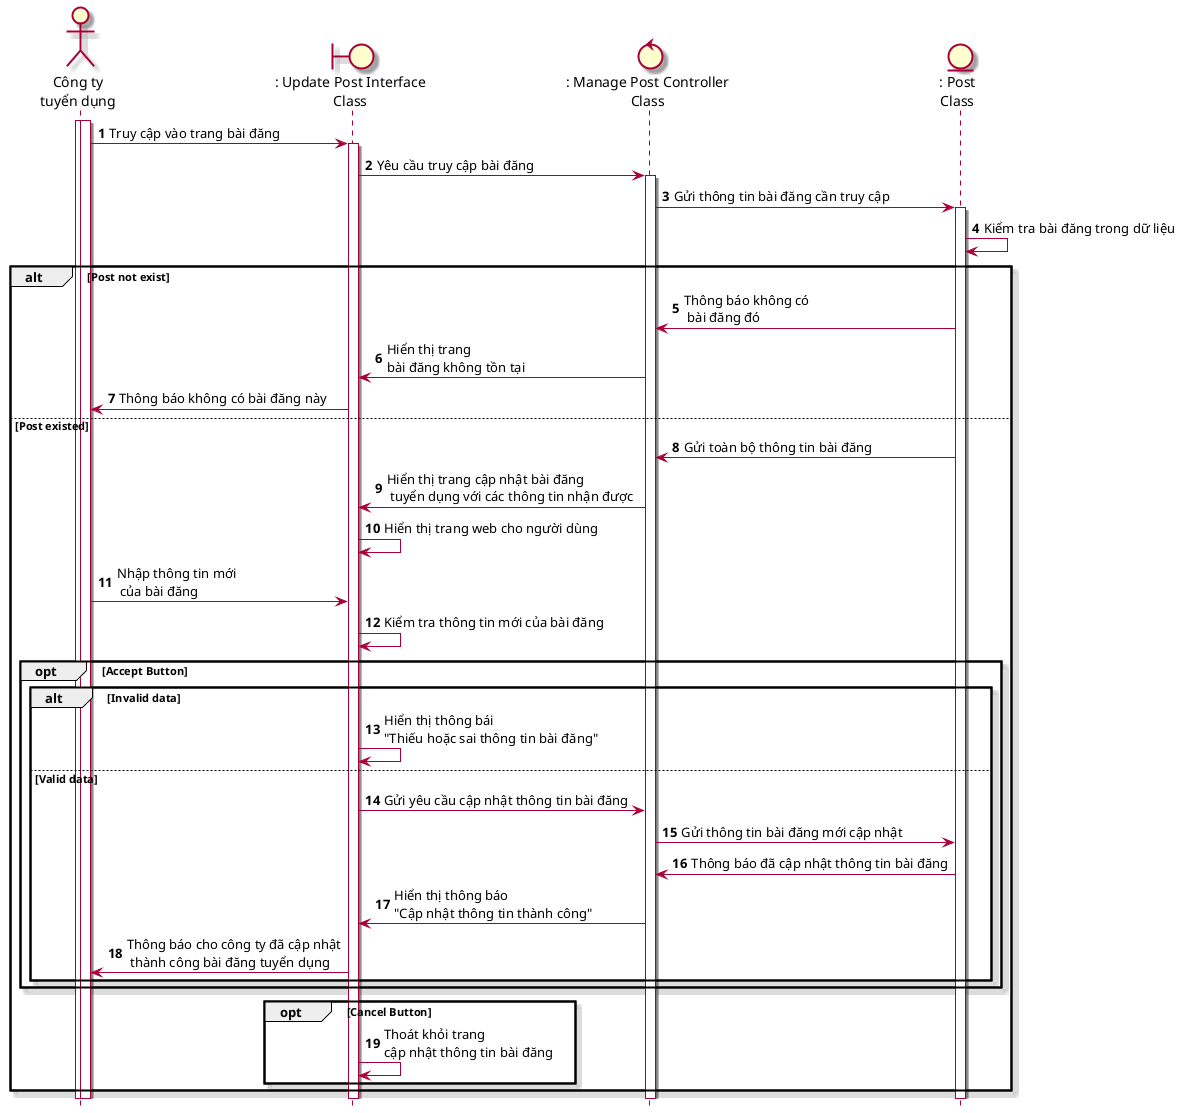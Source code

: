 @startuml SeqCapNhatBaiDang
skin rose
hide footbox

actor congTy as "Công ty\ntuyển dụng"
boundary updatePostInterface as ": Update Post Interface\nClass"
control managePostController as ": Manage Post Controller\nClass"
entity Post as ": Post\nClass"
congTy++
control managePostController as ": Manage Post Controller\nClass"
entity Post as ": Post\nClass"
autonumber 
congTy++
congTy -> updatePostInterface++: Truy cập vào trang bài đăng
updatePostInterface-> managePostController++: Yêu cầu truy cập bài đăng
managePostController -> Post++:Gửi thông tin bài đăng cần truy cập
Post -> Post: Kiểm tra bài đăng trong dữ liệu
alt Post not exist
    Post-> managePostController: Thông báo không có\n bài đăng đó
    managePostController -> updatePostInterface: Hiển thị trang \nbài đăng không tồn tại 
    updatePostInterface -> congTy: Thông báo không có bài đăng này
else Post existed
    Post-> managePostController: Gửi toàn bộ thông tin bài đăng
    managePostController -> updatePostInterface: Hiển thị trang cập nhật bài đăng\n tuyển dụng với các thông tin nhận được
    updatePostInterface -> updatePostInterface: Hiển thị trang web cho người dùng
    congTy-> updatePostInterface: Nhập thông tin mới\n của bài đăng
    updatePostInterface->updatePostInterface: Kiểm tra thông tin mới của bài đăng
    opt Accept Button
    alt Invalid data
    updatePostInterface -> updatePostInterface: Hiển thị thông bái \n"Thiếu hoặc sai thông tin bài đăng"
    else Valid data
    updatePostInterface -> managePostController: Gửi yêu cầu cập nhật thông tin bài đăng
    managePostController -> Post: Gửi thông tin bài đăng mới cập nhật
    Post -> managePostController: Thông báo đã cập nhật thông tin bài đăng
    managePostController -> updatePostInterface: Hiển thị thông báo\n"Cập nhật thông tin thành công"
    updatePostInterface -> congTy: Thông báo cho công ty đã cập nhật\n thành công bài đăng tuyển dụng
    end
    end
    opt Cancel Button
    updatePostInterface -> updatePostInterface: Thoát khỏi trang \ncập nhật thông tin bài đăng
    end
end
@enduml